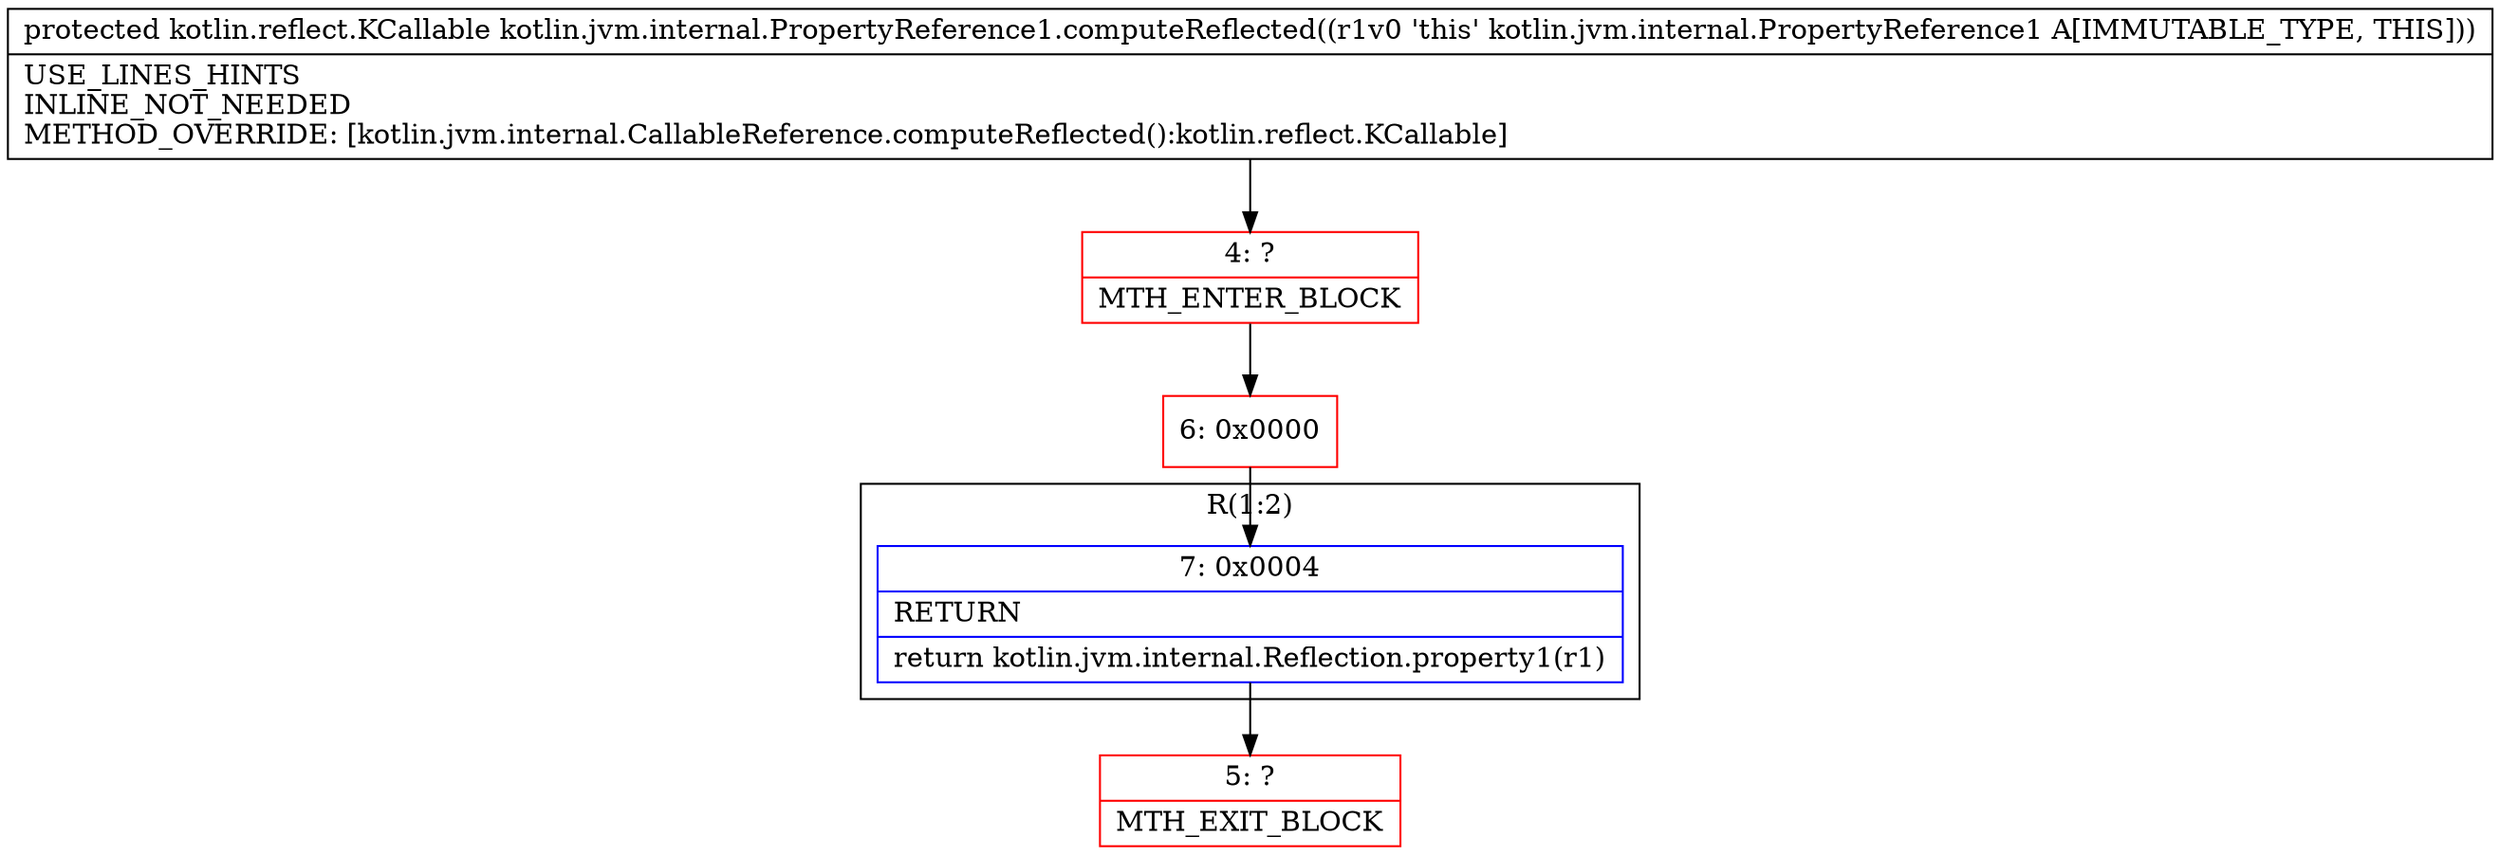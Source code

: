 digraph "CFG forkotlin.jvm.internal.PropertyReference1.computeReflected()Lkotlin\/reflect\/KCallable;" {
subgraph cluster_Region_1683428678 {
label = "R(1:2)";
node [shape=record,color=blue];
Node_7 [shape=record,label="{7\:\ 0x0004|RETURN\l|return kotlin.jvm.internal.Reflection.property1(r1)\l}"];
}
Node_4 [shape=record,color=red,label="{4\:\ ?|MTH_ENTER_BLOCK\l}"];
Node_6 [shape=record,color=red,label="{6\:\ 0x0000}"];
Node_5 [shape=record,color=red,label="{5\:\ ?|MTH_EXIT_BLOCK\l}"];
MethodNode[shape=record,label="{protected kotlin.reflect.KCallable kotlin.jvm.internal.PropertyReference1.computeReflected((r1v0 'this' kotlin.jvm.internal.PropertyReference1 A[IMMUTABLE_TYPE, THIS]))  | USE_LINES_HINTS\lINLINE_NOT_NEEDED\lMETHOD_OVERRIDE: [kotlin.jvm.internal.CallableReference.computeReflected():kotlin.reflect.KCallable]\l}"];
MethodNode -> Node_4;Node_7 -> Node_5;
Node_4 -> Node_6;
Node_6 -> Node_7;
}

